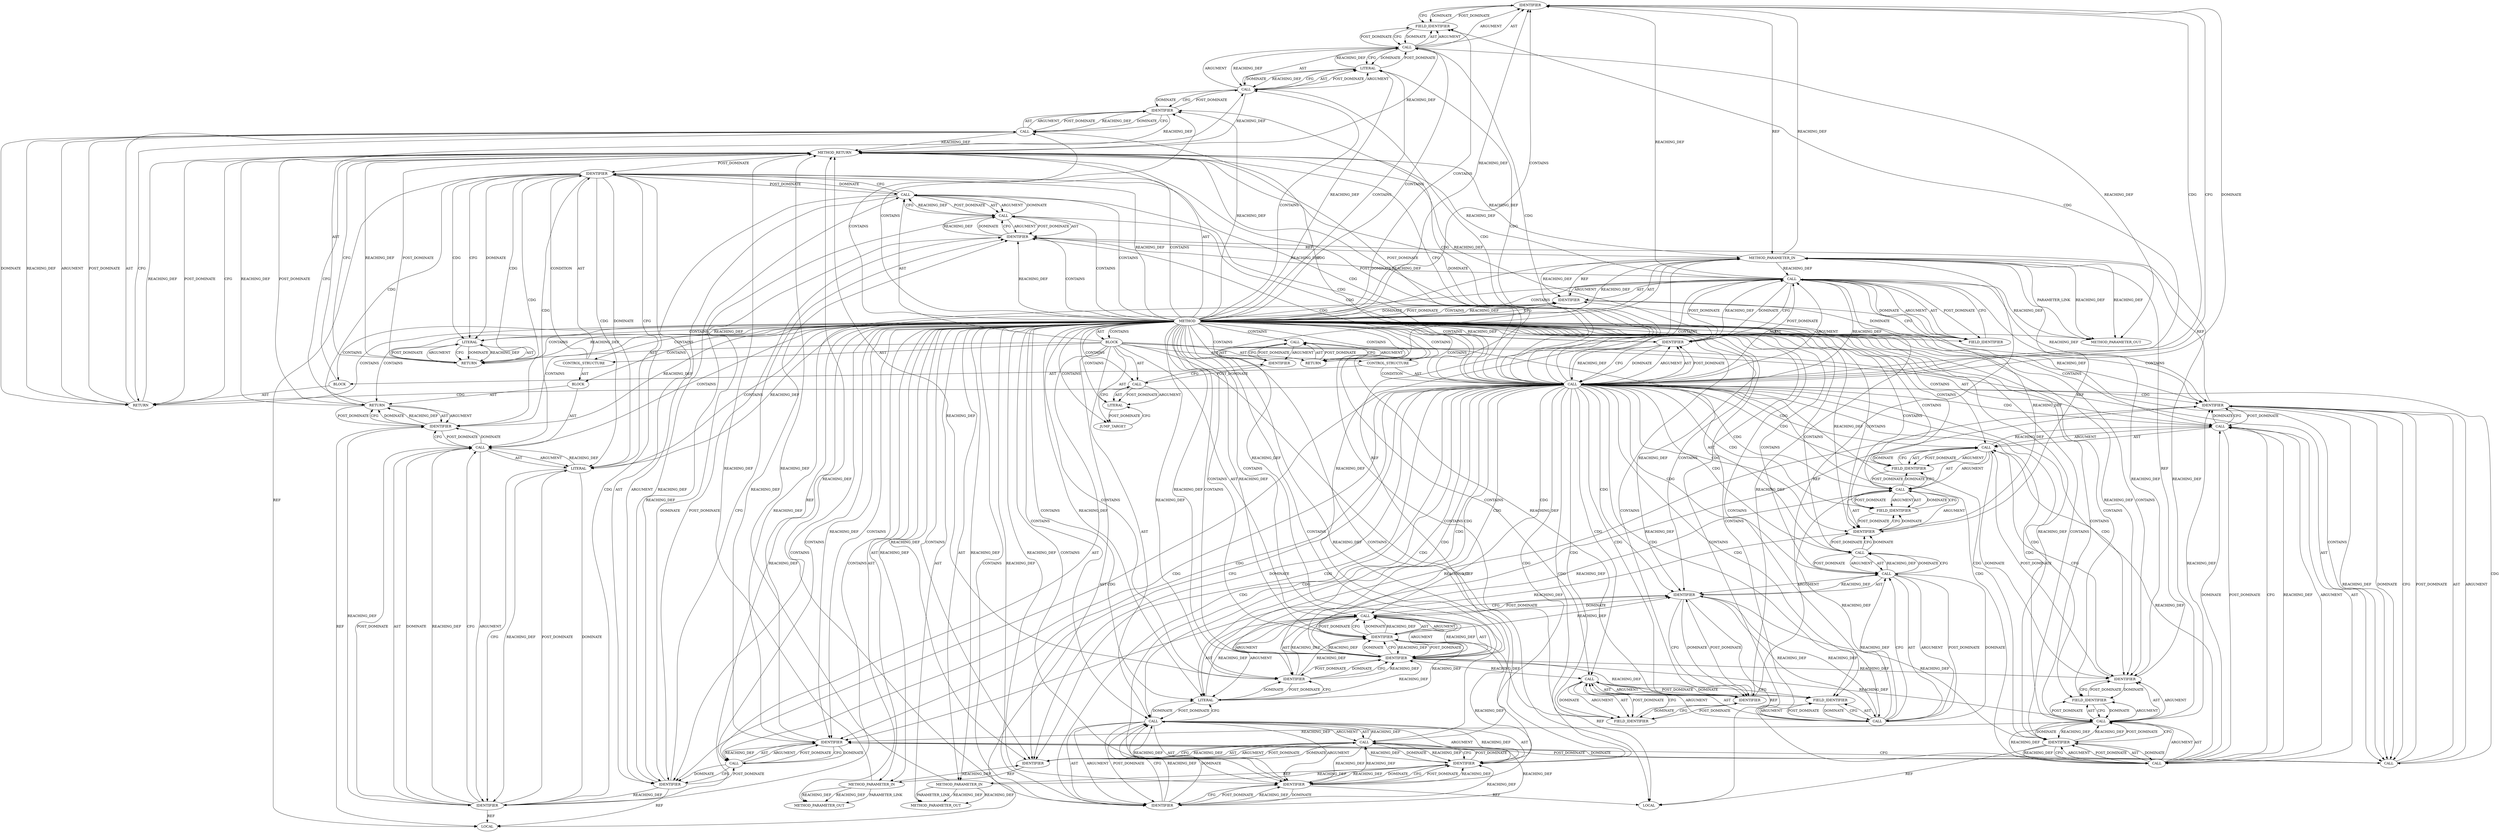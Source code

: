 digraph {
  7964 [label=IDENTIFIER ORDER=1 ARGUMENT_INDEX=1 CODE="con" COLUMN_NUMBER=3 LINE_NUMBER=2445 TYPE_FULL_NAME="ceph_connection*" NAME="con"]
  7971 [label=CALL ORDER=1 ARGUMENT_INDEX=1 CODE="&p" COLUMN_NUMBER=22 METHOD_FULL_NAME="<operator>.addressOf" LINE_NUMBER=2449 TYPE_FULL_NAME="<empty>" DISPATCH_TYPE="STATIC_DISPATCH" SIGNATURE="" NAME="<operator>.addressOf"]
  8014 [label=RETURN ORDER=2 ARGUMENT_INDEX=-1 CODE="return ret;" COLUMN_NUMBER=3 LINE_NUMBER=2461]
  7989 [label=CALL ORDER=7 ARGUMENT_INDEX=-1 CODE="con->v2.global_seq = ceph_get_global_seq(con->msgr, global_seq)" COLUMN_NUMBER=2 METHOD_FULL_NAME="<operator>.assignment" LINE_NUMBER=2453 TYPE_FULL_NAME="<empty>" DISPATCH_TYPE="STATIC_DISPATCH" SIGNATURE="" NAME="<operator>.assignment"]
  7957 [label=CALL ORDER=1 ARGUMENT_INDEX=1 CODE="con->state" COLUMN_NUMBER=6 METHOD_FULL_NAME="<operator>.indirectFieldAccess" LINE_NUMBER=2444 TYPE_FULL_NAME="<empty>" DISPATCH_TYPE="STATIC_DISPATCH" SIGNATURE="" NAME="<operator>.indirectFieldAccess"]
  8004 [label=CALL ORDER=10 ARGUMENT_INDEX=-1 CODE="ret = prepare_session_reconnect(con)" COLUMN_NUMBER=2 METHOD_FULL_NAME="<operator>.assignment" LINE_NUMBER=2458 TYPE_FULL_NAME="<empty>" DISPATCH_TYPE="STATIC_DISPATCH" SIGNATURE="" NAME="<operator>.assignment"]
  8001 [label=IDENTIFIER ORDER=1 ARGUMENT_INDEX=1 CODE="con" COLUMN_NUMBER=17 LINE_NUMBER=2455 TYPE_FULL_NAME="ceph_connection*" NAME="con"]
  8006 [label=CALL ORDER=2 ARGUMENT_INDEX=2 CODE="prepare_session_reconnect(con)" COLUMN_NUMBER=8 METHOD_FULL_NAME="prepare_session_reconnect" LINE_NUMBER=2458 TYPE_FULL_NAME="<empty>" DISPATCH_TYPE="STATIC_DISPATCH" SIGNATURE="" NAME="prepare_session_reconnect"]
  8022 [label=CALL ORDER=1 ARGUMENT_INDEX=-1 CODE="-EINVAL" COLUMN_NUMBER=9 METHOD_FULL_NAME="<operator>.minus" LINE_NUMBER=2468 TYPE_FULL_NAME="<empty>" DISPATCH_TYPE="STATIC_DISPATCH" SIGNATURE="" NAME="<operator>.minus"]
  7969 [label=IDENTIFIER ORDER=1 ARGUMENT_INDEX=1 CODE="EINVAL" COLUMN_NUMBER=11 LINE_NUMBER=2446 TYPE_FULL_NAME="ANY" NAME="EINVAL"]
  8009 [label=IDENTIFIER ORDER=1 ARGUMENT_INDEX=-1 CODE="ret" COLUMN_NUMBER=6 LINE_NUMBER=2459 TYPE_FULL_NAME="int" NAME="ret"]
  8023 [label=IDENTIFIER ORDER=1 ARGUMENT_INDEX=1 CODE="EINVAL" COLUMN_NUMBER=10 LINE_NUMBER=2468 TYPE_FULL_NAME="ANY" NAME="EINVAL"]
  8010 [label=BLOCK ORDER=2 ARGUMENT_INDEX=-1 CODE="{
		pr_err(\"prepare_session_reconnect (gseq) failed: %d\\n\", ret);
		return ret;
	}" COLUMN_NUMBER=11 LINE_NUMBER=2459 TYPE_FULL_NAME="void"]
  7991 [label=CALL ORDER=1 ARGUMENT_INDEX=1 CODE="con->v2" COLUMN_NUMBER=2 METHOD_FULL_NAME="<operator>.indirectFieldAccess" LINE_NUMBER=2453 TYPE_FULL_NAME="<empty>" DISPATCH_TYPE="STATIC_DISPATCH" SIGNATURE="" NAME="<operator>.indirectFieldAccess"]
  7948 [label=METHOD COLUMN_NUMBER=1 LINE_NUMBER=2438 COLUMN_NUMBER_END=1 IS_EXTERNAL=false SIGNATURE="int process_session_retry_global (ceph_connection*,void*,void*)" NAME="process_session_retry_global" AST_PARENT_TYPE="TYPE_DECL" AST_PARENT_FULL_NAME="file_code_old-a282a2f-decode_preamble-533.c:<global>" ORDER=98 CODE="static int process_session_retry_global(struct ceph_connection *con,
					void *p, void *end)
{
	u64 global_seq;
	int ret;

	if (con->state != CEPH_CON_S_V2_SESSION_RECONNECT) {
		con->error_msg = \"protocol error, unexpected session_retry_global\";
		return -EINVAL;
	}

	ceph_decode_64_safe(&p, end, global_seq, bad);

	dout(\"%s con %p global_seq %llu\\n\", __func__, con, global_seq);
	WARN_ON(global_seq <= con->v2.global_seq);
	con->v2.global_seq = ceph_get_global_seq(con->msgr, global_seq);

	free_conn_bufs(con);

	reset_out_kvecs(con);
	ret = prepare_session_reconnect(con);
	if (ret) {
		pr_err(\"prepare_session_reconnect (gseq) failed: %d\\n\", ret);
		return ret;
	}

	return 0;

bad:
	pr_err(\"failed to decode session_retry_global\\n\");
	return -EINVAL;
}" FULL_NAME="process_session_retry_global" LINE_NUMBER_END=2469 FILENAME="file_code_old-a282a2f-decode_preamble-533.c"]
  7973 [label=IDENTIFIER ORDER=2 ARGUMENT_INDEX=2 CODE="end" COLUMN_NUMBER=26 LINE_NUMBER=2449 TYPE_FULL_NAME="void*" NAME="end"]
  7955 [label=CONTROL_STRUCTURE CONTROL_STRUCTURE_TYPE="IF" ORDER=3 PARSER_TYPE_NAME="CASTIfStatement" ARGUMENT_INDEX=-1 CODE="if (con->state != CEPH_CON_S_V2_SESSION_RECONNECT)" COLUMN_NUMBER=2 LINE_NUMBER=2444]
  7960 [label=IDENTIFIER ORDER=2 ARGUMENT_INDEX=2 CODE="CEPH_CON_S_V2_SESSION_RECONNECT" COLUMN_NUMBER=20 LINE_NUMBER=2444 TYPE_FULL_NAME="ANY" NAME="CEPH_CON_S_V2_SESSION_RECONNECT"]
  8008 [label=CONTROL_STRUCTURE CONTROL_STRUCTURE_TYPE="IF" ORDER=11 PARSER_TYPE_NAME="CASTIfStatement" ARGUMENT_INDEX=-1 CODE="if (ret)" COLUMN_NUMBER=2 LINE_NUMBER=2459]
  8002 [label=CALL ORDER=9 ARGUMENT_INDEX=-1 CODE="reset_out_kvecs(con)" COLUMN_NUMBER=2 METHOD_FULL_NAME="reset_out_kvecs" LINE_NUMBER=2457 TYPE_FULL_NAME="<empty>" DISPATCH_TYPE="STATIC_DISPATCH" SIGNATURE="" NAME="reset_out_kvecs"]
  8005 [label=IDENTIFIER ORDER=1 ARGUMENT_INDEX=1 CODE="ret" COLUMN_NUMBER=2 LINE_NUMBER=2458 TYPE_FULL_NAME="int" NAME="ret"]
  7997 [label=IDENTIFIER ORDER=1 ARGUMENT_INDEX=1 CODE="con" COLUMN_NUMBER=43 LINE_NUMBER=2453 TYPE_FULL_NAME="ceph_connection*" NAME="con"]
  8012 [label=LITERAL ORDER=1 ARGUMENT_INDEX=1 CODE="\"prepare_session_reconnect (gseq) failed: %d\\n\"" COLUMN_NUMBER=10 LINE_NUMBER=2460 TYPE_FULL_NAME="char"]
  7951 [label=METHOD_PARAMETER_IN ORDER=3 CODE="void *end" IS_VARIADIC=false COLUMN_NUMBER=15 LINE_NUMBER=2439 TYPE_FULL_NAME="void*" EVALUATION_STRATEGY="BY_VALUE" INDEX=3 NAME="end"]
  7982 [label=CALL ORDER=1 ARGUMENT_INDEX=1 CODE="global_seq <= con->v2.global_seq" COLUMN_NUMBER=10 METHOD_FULL_NAME="<operator>.lessEqualsThan" LINE_NUMBER=2452 TYPE_FULL_NAME="<empty>" DISPATCH_TYPE="STATIC_DISPATCH" SIGNATURE="" NAME="<operator>.lessEqualsThan"]
  7966 [label=LITERAL ORDER=2 ARGUMENT_INDEX=2 CODE="\"protocol error, unexpected session_retry_global\"" COLUMN_NUMBER=20 LINE_NUMBER=2445 TYPE_FULL_NAME="char"]
  8015 [label=IDENTIFIER ORDER=1 ARGUMENT_INDEX=-1 CODE="ret" COLUMN_NUMBER=10 LINE_NUMBER=2461 TYPE_FULL_NAME="int" NAME="ret"]
  7970 [label=CALL ORDER=4 ARGUMENT_INDEX=-1 CODE="ceph_decode_64_safe(&p, end, global_seq, bad)" COLUMN_NUMBER=2 METHOD_FULL_NAME="ceph_decode_64_safe" LINE_NUMBER=2449 TYPE_FULL_NAME="<empty>" DISPATCH_TYPE="STATIC_DISPATCH" SIGNATURE="" NAME="ceph_decode_64_safe"]
  7961 [label=BLOCK ORDER=2 ARGUMENT_INDEX=-1 CODE="{
		con->error_msg = \"protocol error, unexpected session_retry_global\";
		return -EINVAL;
	}" COLUMN_NUMBER=53 LINE_NUMBER=2444 TYPE_FULL_NAME="void"]
  8016 [label=RETURN ORDER=12 ARGUMENT_INDEX=-1 CODE="return 0;" COLUMN_NUMBER=2 LINE_NUMBER=2464]
  13189 [label=METHOD_PARAMETER_OUT ORDER=2 CODE="void *p" IS_VARIADIC=false COLUMN_NUMBER=6 LINE_NUMBER=2439 TYPE_FULL_NAME="void*" EVALUATION_STRATEGY="BY_VALUE" INDEX=2 NAME="p"]
  7993 [label=FIELD_IDENTIFIER ORDER=2 ARGUMENT_INDEX=2 CODE="v2" COLUMN_NUMBER=2 LINE_NUMBER=2453 CANONICAL_NAME="v2"]
  7950 [label=METHOD_PARAMETER_IN ORDER=2 CODE="void *p" IS_VARIADIC=false COLUMN_NUMBER=6 LINE_NUMBER=2439 TYPE_FULL_NAME="void*" EVALUATION_STRATEGY="BY_VALUE" INDEX=2 NAME="p"]
  7965 [label=FIELD_IDENTIFIER ORDER=2 ARGUMENT_INDEX=2 CODE="error_msg" COLUMN_NUMBER=3 LINE_NUMBER=2445 CANONICAL_NAME="error_msg"]
  7968 [label=CALL ORDER=1 ARGUMENT_INDEX=-1 CODE="-EINVAL" COLUMN_NUMBER=10 METHOD_FULL_NAME="<operator>.minus" LINE_NUMBER=2446 TYPE_FULL_NAME="<empty>" DISPATCH_TYPE="STATIC_DISPATCH" SIGNATURE="" NAME="<operator>.minus"]
  7963 [label=CALL ORDER=1 ARGUMENT_INDEX=1 CODE="con->error_msg" COLUMN_NUMBER=3 METHOD_FULL_NAME="<operator>.indirectFieldAccess" LINE_NUMBER=2445 TYPE_FULL_NAME="<empty>" DISPATCH_TYPE="STATIC_DISPATCH" SIGNATURE="" NAME="<operator>.indirectFieldAccess"]
  8020 [label=LITERAL ORDER=1 ARGUMENT_INDEX=1 CODE="\"failed to decode session_retry_global\\n\"" COLUMN_NUMBER=9 LINE_NUMBER=2467 TYPE_FULL_NAME="char"]
  7972 [label=IDENTIFIER ORDER=1 ARGUMENT_INDEX=1 CODE="p" COLUMN_NUMBER=23 LINE_NUMBER=2449 TYPE_FULL_NAME="void*" NAME="p"]
  8011 [label=CALL ORDER=1 ARGUMENT_INDEX=-1 CODE="pr_err(\"prepare_session_reconnect (gseq) failed: %d\\n\", ret)" COLUMN_NUMBER=3 METHOD_FULL_NAME="pr_err" LINE_NUMBER=2460 TYPE_FULL_NAME="<empty>" DISPATCH_TYPE="STATIC_DISPATCH" SIGNATURE="" NAME="pr_err"]
  7980 [label=IDENTIFIER ORDER=4 ARGUMENT_INDEX=4 CODE="global_seq" COLUMN_NUMBER=53 LINE_NUMBER=2451 TYPE_FULL_NAME="u64" NAME="global_seq"]
  7954 [label=LOCAL ORDER=2 CODE="int ret" COLUMN_NUMBER=6 LINE_NUMBER=2442 TYPE_FULL_NAME="int" NAME="ret"]
  7974 [label=IDENTIFIER ORDER=3 ARGUMENT_INDEX=3 CODE="global_seq" COLUMN_NUMBER=31 LINE_NUMBER=2449 TYPE_FULL_NAME="u64" NAME="global_seq"]
  13190 [label=METHOD_PARAMETER_OUT ORDER=3 CODE="void *end" IS_VARIADIC=false COLUMN_NUMBER=15 LINE_NUMBER=2439 TYPE_FULL_NAME="void*" EVALUATION_STRATEGY="BY_VALUE" INDEX=3 NAME="end"]
  7983 [label=IDENTIFIER ORDER=1 ARGUMENT_INDEX=1 CODE="global_seq" COLUMN_NUMBER=10 LINE_NUMBER=2452 TYPE_FULL_NAME="u64" NAME="global_seq"]
  7996 [label=CALL ORDER=1 ARGUMENT_INDEX=1 CODE="con->msgr" COLUMN_NUMBER=43 METHOD_FULL_NAME="<operator>.indirectFieldAccess" LINE_NUMBER=2453 TYPE_FULL_NAME="<empty>" DISPATCH_TYPE="STATIC_DISPATCH" SIGNATURE="" NAME="<operator>.indirectFieldAccess"]
  7956 [label=CALL ORDER=1 ARGUMENT_INDEX=-1 CODE="con->state != CEPH_CON_S_V2_SESSION_RECONNECT" COLUMN_NUMBER=6 METHOD_FULL_NAME="<operator>.notEquals" LINE_NUMBER=2444 TYPE_FULL_NAME="<empty>" DISPATCH_TYPE="STATIC_DISPATCH" SIGNATURE="" NAME="<operator>.notEquals"]
  7992 [label=IDENTIFIER ORDER=1 ARGUMENT_INDEX=1 CODE="con" COLUMN_NUMBER=2 LINE_NUMBER=2453 TYPE_FULL_NAME="ceph_connection*" NAME="con"]
  7986 [label=IDENTIFIER ORDER=1 ARGUMENT_INDEX=1 CODE="con" COLUMN_NUMBER=24 LINE_NUMBER=2452 TYPE_FULL_NAME="ceph_connection*" NAME="con"]
  7967 [label=RETURN ORDER=2 ARGUMENT_INDEX=-1 CODE="return -EINVAL;" COLUMN_NUMBER=3 LINE_NUMBER=2446]
  7994 [label=FIELD_IDENTIFIER ORDER=2 ARGUMENT_INDEX=2 CODE="global_seq" COLUMN_NUMBER=2 LINE_NUMBER=2453 CANONICAL_NAME="global_seq"]
  8021 [label=RETURN ORDER=15 ARGUMENT_INDEX=-1 CODE="return -EINVAL;" COLUMN_NUMBER=2 LINE_NUMBER=2468]
  7958 [label=IDENTIFIER ORDER=1 ARGUMENT_INDEX=1 CODE="con" COLUMN_NUMBER=6 LINE_NUMBER=2444 TYPE_FULL_NAME="ceph_connection*" NAME="con"]
  7952 [label=BLOCK ORDER=4 ARGUMENT_INDEX=-1 CODE="{
	u64 global_seq;
	int ret;

	if (con->state != CEPH_CON_S_V2_SESSION_RECONNECT) {
		con->error_msg = \"protocol error, unexpected session_retry_global\";
		return -EINVAL;
	}

	ceph_decode_64_safe(&p, end, global_seq, bad);

	dout(\"%s con %p global_seq %llu\\n\", __func__, con, global_seq);
	WARN_ON(global_seq <= con->v2.global_seq);
	con->v2.global_seq = ceph_get_global_seq(con->msgr, global_seq);

	free_conn_bufs(con);

	reset_out_kvecs(con);
	ret = prepare_session_reconnect(con);
	if (ret) {
		pr_err(\"prepare_session_reconnect (gseq) failed: %d\\n\", ret);
		return ret;
	}

	return 0;

bad:
	pr_err(\"failed to decode session_retry_global\\n\");
	return -EINVAL;
}" COLUMN_NUMBER=1 LINE_NUMBER=2440 TYPE_FULL_NAME="void"]
  8019 [label=CALL ORDER=14 ARGUMENT_INDEX=-1 CODE="pr_err(\"failed to decode session_retry_global\\n\")" COLUMN_NUMBER=2 METHOD_FULL_NAME="pr_err" LINE_NUMBER=2467 TYPE_FULL_NAME="<empty>" DISPATCH_TYPE="STATIC_DISPATCH" SIGNATURE="" NAME="pr_err"]
  7995 [label=CALL ORDER=2 ARGUMENT_INDEX=2 CODE="ceph_get_global_seq(con->msgr, global_seq)" COLUMN_NUMBER=23 METHOD_FULL_NAME="ceph_get_global_seq" LINE_NUMBER=2453 TYPE_FULL_NAME="<empty>" DISPATCH_TYPE="STATIC_DISPATCH" SIGNATURE="" NAME="ceph_get_global_seq"]
  7953 [label=LOCAL ORDER=1 CODE="u64 global_seq" COLUMN_NUMBER=6 LINE_NUMBER=2441 TYPE_FULL_NAME="u64" NAME="global_seq"]
  7984 [label=CALL ORDER=2 ARGUMENT_INDEX=2 CODE="con->v2.global_seq" COLUMN_NUMBER=24 METHOD_FULL_NAME="<operator>.fieldAccess" LINE_NUMBER=2452 TYPE_FULL_NAME="<empty>" DISPATCH_TYPE="STATIC_DISPATCH" SIGNATURE="" NAME="<operator>.fieldAccess"]
  7988 [label=FIELD_IDENTIFIER ORDER=2 ARGUMENT_INDEX=2 CODE="global_seq" COLUMN_NUMBER=24 LINE_NUMBER=2452 CANONICAL_NAME="global_seq"]
  7985 [label=CALL ORDER=1 ARGUMENT_INDEX=1 CODE="con->v2" COLUMN_NUMBER=24 METHOD_FULL_NAME="<operator>.indirectFieldAccess" LINE_NUMBER=2452 TYPE_FULL_NAME="<empty>" DISPATCH_TYPE="STATIC_DISPATCH" SIGNATURE="" NAME="<operator>.indirectFieldAccess"]
  8018 [label=JUMP_TARGET ORDER=13 PARSER_TYPE_NAME="CASTLabelStatement" ARGUMENT_INDEX=-1 CODE="bad:
	pr_err(\"failed to decode session_retry_global\\n\");" COLUMN_NUMBER=1 LINE_NUMBER=2466 NAME="bad"]
  7999 [label=IDENTIFIER ORDER=2 ARGUMENT_INDEX=2 CODE="global_seq" COLUMN_NUMBER=54 LINE_NUMBER=2453 TYPE_FULL_NAME="u64" NAME="global_seq"]
  8003 [label=IDENTIFIER ORDER=1 ARGUMENT_INDEX=1 CODE="con" COLUMN_NUMBER=18 LINE_NUMBER=2457 TYPE_FULL_NAME="ceph_connection*" NAME="con"]
  8007 [label=IDENTIFIER ORDER=1 ARGUMENT_INDEX=1 CODE="con" COLUMN_NUMBER=34 LINE_NUMBER=2458 TYPE_FULL_NAME="ceph_connection*" NAME="con"]
  7959 [label=FIELD_IDENTIFIER ORDER=2 ARGUMENT_INDEX=2 CODE="state" COLUMN_NUMBER=6 LINE_NUMBER=2444 CANONICAL_NAME="state"]
  7977 [label=LITERAL ORDER=1 ARGUMENT_INDEX=1 CODE="\"%s con %p global_seq %llu\\n\"" COLUMN_NUMBER=7 LINE_NUMBER=2451 TYPE_FULL_NAME="char"]
  7979 [label=IDENTIFIER ORDER=3 ARGUMENT_INDEX=3 CODE="con" COLUMN_NUMBER=48 LINE_NUMBER=2451 TYPE_FULL_NAME="ceph_connection*" NAME="con"]
  7987 [label=FIELD_IDENTIFIER ORDER=2 ARGUMENT_INDEX=2 CODE="v2" COLUMN_NUMBER=24 LINE_NUMBER=2452 CANONICAL_NAME="v2"]
  8024 [label=METHOD_RETURN ORDER=5 CODE="RET" COLUMN_NUMBER=1 LINE_NUMBER=2438 TYPE_FULL_NAME="int" EVALUATION_STRATEGY="BY_VALUE"]
  7976 [label=CALL ORDER=5 ARGUMENT_INDEX=-1 CODE="dout(\"%s con %p global_seq %llu\\n\", __func__, con, global_seq)" COLUMN_NUMBER=2 METHOD_FULL_NAME="dout" LINE_NUMBER=2451 TYPE_FULL_NAME="<empty>" DISPATCH_TYPE="STATIC_DISPATCH" SIGNATURE="" NAME="dout"]
  8000 [label=CALL ORDER=8 ARGUMENT_INDEX=-1 CODE="free_conn_bufs(con)" COLUMN_NUMBER=2 METHOD_FULL_NAME="free_conn_bufs" LINE_NUMBER=2455 TYPE_FULL_NAME="<empty>" DISPATCH_TYPE="STATIC_DISPATCH" SIGNATURE="" NAME="free_conn_bufs"]
  7962 [label=CALL ORDER=1 ARGUMENT_INDEX=-1 CODE="con->error_msg = \"protocol error, unexpected session_retry_global\"" COLUMN_NUMBER=3 METHOD_FULL_NAME="<operator>.assignment" LINE_NUMBER=2445 TYPE_FULL_NAME="<empty>" DISPATCH_TYPE="STATIC_DISPATCH" SIGNATURE="" NAME="<operator>.assignment"]
  7949 [label=METHOD_PARAMETER_IN ORDER=1 CODE="struct ceph_connection *con" IS_VARIADIC=false COLUMN_NUMBER=41 LINE_NUMBER=2438 TYPE_FULL_NAME="ceph_connection*" EVALUATION_STRATEGY="BY_VALUE" INDEX=1 NAME="con"]
  8013 [label=IDENTIFIER ORDER=2 ARGUMENT_INDEX=2 CODE="ret" COLUMN_NUMBER=59 LINE_NUMBER=2460 TYPE_FULL_NAME="int" NAME="ret"]
  7978 [label=IDENTIFIER ORDER=2 ARGUMENT_INDEX=2 CODE="__func__" COLUMN_NUMBER=38 LINE_NUMBER=2451 TYPE_FULL_NAME="ANY" NAME="__func__"]
  7981 [label=CALL ORDER=6 ARGUMENT_INDEX=-1 CODE="WARN_ON(global_seq <= con->v2.global_seq)" COLUMN_NUMBER=2 METHOD_FULL_NAME="WARN_ON" LINE_NUMBER=2452 TYPE_FULL_NAME="<empty>" DISPATCH_TYPE="STATIC_DISPATCH" SIGNATURE="" NAME="WARN_ON"]
  8017 [label=LITERAL ORDER=1 ARGUMENT_INDEX=-1 CODE="0" COLUMN_NUMBER=9 LINE_NUMBER=2464 TYPE_FULL_NAME="int"]
  7975 [label=IDENTIFIER ORDER=4 ARGUMENT_INDEX=4 CODE="bad" COLUMN_NUMBER=43 LINE_NUMBER=2449 TYPE_FULL_NAME="ANY" NAME="bad"]
  7998 [label=FIELD_IDENTIFIER ORDER=2 ARGUMENT_INDEX=2 CODE="msgr" COLUMN_NUMBER=43 LINE_NUMBER=2453 CANONICAL_NAME="msgr"]
  7990 [label=CALL ORDER=1 ARGUMENT_INDEX=1 CODE="con->v2.global_seq" COLUMN_NUMBER=2 METHOD_FULL_NAME="<operator>.fieldAccess" LINE_NUMBER=2453 TYPE_FULL_NAME="<empty>" DISPATCH_TYPE="STATIC_DISPATCH" SIGNATURE="" NAME="<operator>.fieldAccess"]
  13188 [label=METHOD_PARAMETER_OUT ORDER=1 CODE="struct ceph_connection *con" IS_VARIADIC=false COLUMN_NUMBER=41 LINE_NUMBER=2438 TYPE_FULL_NAME="ceph_connection*" EVALUATION_STRATEGY="BY_VALUE" INDEX=1 NAME="con"]
  8003 -> 8007 [label=REACHING_DEF VARIABLE="con"]
  7956 -> 8002 [label=CDG ]
  7948 -> 7958 [label=CONTAINS ]
  7959 -> 7958 [label=POST_DOMINATE ]
  7970 -> 7971 [label=AST ]
  7948 -> 8003 [label=REACHING_DEF VARIABLE=""]
  7948 -> 7999 [label=CONTAINS ]
  7995 -> 7989 [label=DOMINATE ]
  7987 -> 7986 [label=POST_DOMINATE ]
  7956 -> 7998 [label=CDG ]
  7983 -> 7986 [label=CFG ]
  7948 -> 7963 [label=CONTAINS ]
  7991 -> 7993 [label=POST_DOMINATE ]
  7948 -> 7952 [label=AST ]
  7949 -> 7964 [label=REACHING_DEF VARIABLE="con"]
  7989 -> 7990 [label=ARGUMENT ]
  7993 -> 7991 [label=DOMINATE ]
  7956 -> 7994 [label=CDG ]
  7956 -> 7987 [label=CDG ]
  7996 -> 7998 [label=ARGUMENT ]
  8015 -> 7954 [label=REF ]
  7963 -> 7966 [label=CFG ]
  7956 -> 8024 [label=REACHING_DEF VARIABLE="con->state != CEPH_CON_S_V2_SESSION_RECONNECT"]
  8019 -> 8020 [label=POST_DOMINATE ]
  8024 -> 8021 [label=POST_DOMINATE ]
  7948 -> 7975 [label=CONTAINS ]
  7977 -> 7980 [label=REACHING_DEF VARIABLE="\"%s con %p global_seq %llu\\n\""]
  7948 -> 7974 [label=CONTAINS ]
  7949 -> 7957 [label=REACHING_DEF VARIABLE="con"]
  7989 -> 7995 [label=ARGUMENT ]
  8009 -> 7954 [label=REF ]
  8012 -> 8013 [label=DOMINATE ]
  7957 -> 7997 [label=REACHING_DEF VARIABLE="con->state"]
  7948 -> 8011 [label=CONTAINS ]
  7956 -> 7975 [label=CDG ]
  7948 -> 7980 [label=REACHING_DEF VARIABLE=""]
  7956 -> 7995 [label=CDG ]
  7994 -> 7990 [label=DOMINATE ]
  7948 -> 7971 [label=CONTAINS ]
  7996 -> 7997 [label=AST ]
  7975 -> 7970 [label=CFG ]
  8004 -> 8005 [label=AST ]
  7983 -> 7982 [label=REACHING_DEF VARIABLE="global_seq"]
  7958 -> 7949 [label=REF ]
  7956 -> 7972 [label=DOMINATE ]
  7985 -> 7987 [label=ARGUMENT ]
  7970 -> 7971 [label=ARGUMENT ]
  7956 -> 8005 [label=CDG ]
  8016 -> 8017 [label=AST ]
  8014 -> 8015 [label=AST ]
  8003 -> 8002 [label=CFG ]
  7999 -> 7996 [label=REACHING_DEF VARIABLE="global_seq"]
  7948 -> 8013 [label=REACHING_DEF VARIABLE=""]
  7969 -> 7968 [label=REACHING_DEF VARIABLE="EINVAL"]
  7956 -> 7964 [label=CDG ]
  7960 -> 7956 [label=REACHING_DEF VARIABLE="CEPH_CON_S_V2_SESSION_RECONNECT"]
  8006 -> 8007 [label=ARGUMENT ]
  7994 -> 7991 [label=POST_DOMINATE ]
  8009 -> 8012 [label=DOMINATE ]
  7980 -> 7976 [label=CFG ]
  7995 -> 7999 [label=ARGUMENT ]
  8002 -> 8005 [label=DOMINATE ]
  8000 -> 8001 [label=POST_DOMINATE ]
  7956 -> 7984 [label=CDG ]
  7960 -> 7956 [label=CFG ]
  7964 -> 7949 [label=REF ]
  7990 -> 7991 [label=AST ]
  7964 -> 7965 [label=CFG ]
  8016 -> 8017 [label=POST_DOMINATE ]
  7948 -> 7988 [label=CONTAINS ]
  7965 -> 7964 [label=POST_DOMINATE ]
  7957 -> 7960 [label=DOMINATE ]
  7994 -> 7990 [label=CFG ]
  7996 -> 7998 [label=POST_DOMINATE ]
  8006 -> 8004 [label=DOMINATE ]
  7972 -> 7971 [label=DOMINATE ]
  7998 -> 7997 [label=POST_DOMINATE ]
  7995 -> 7996 [label=ARGUMENT ]
  7992 -> 7993 [label=CFG ]
  7996 -> 8007 [label=REACHING_DEF VARIABLE="con->msgr"]
  7962 -> 7969 [label=CFG ]
  7948 -> 8005 [label=CONTAINS ]
  7948 -> 8010 [label=CONTAINS ]
  7966 -> 7963 [label=POST_DOMINATE ]
  7979 -> 7997 [label=REACHING_DEF VARIABLE="con"]
  7948 -> 8001 [label=CONTAINS ]
  8002 -> 8003 [label=AST ]
  7948 -> 7997 [label=CONTAINS ]
  7976 -> 7978 [label=ARGUMENT ]
  7948 -> 7949 [label=REACHING_DEF VARIABLE=""]
  7973 -> 7974 [label=REACHING_DEF VARIABLE="end"]
  7948 -> 8007 [label=CONTAINS ]
  8002 -> 8005 [label=CFG ]
  7960 -> 7956 [label=DOMINATE ]
  8003 -> 8002 [label=REACHING_DEF VARIABLE="con"]
  8001 -> 8003 [label=REACHING_DEF VARIABLE="con"]
  7948 -> 8017 [label=CONTAINS ]
  7948 -> 8023 [label=CONTAINS ]
  7957 -> 7979 [label=REACHING_DEF VARIABLE="con->state"]
  7956 -> 7991 [label=CDG ]
  7992 -> 7993 [label=DOMINATE ]
  8009 -> 8013 [label=CDG ]
  8021 -> 8022 [label=ARGUMENT ]
  7948 -> 7958 [label=REACHING_DEF VARIABLE=""]
  7970 -> 7977 [label=CFG ]
  7948 -> 8015 [label=CONTAINS ]
  7984 -> 7988 [label=AST ]
  7949 -> 7979 [label=REACHING_DEF VARIABLE="con"]
  7952 -> 7953 [label=AST ]
  8003 -> 8000 [label=POST_DOMINATE ]
  7991 -> 7993 [label=ARGUMENT ]
  7952 -> 8021 [label=AST ]
  7948 -> 8004 [label=CONTAINS ]
  7973 -> 7971 [label=POST_DOMINATE ]
  7963 -> 7964 [label=ARGUMENT ]
  7965 -> 7963 [label=CFG ]
  7956 -> 7976 [label=CDG ]
  7948 -> 7965 [label=CONTAINS ]
  7993 -> 7992 [label=POST_DOMINATE ]
  7948 -> 7968 [label=CONTAINS ]
  8011 -> 8012 [label=ARGUMENT ]
  7957 -> 8007 [label=REACHING_DEF VARIABLE="con->state"]
  7964 -> 7965 [label=DOMINATE ]
  8009 -> 8016 [label=CDG ]
  8022 -> 8023 [label=POST_DOMINATE ]
  7975 -> 7970 [label=REACHING_DEF VARIABLE="bad"]
  7971 -> 7970 [label=REACHING_DEF VARIABLE="&p"]
  7983 -> 7999 [label=REACHING_DEF VARIABLE="global_seq"]
  8021 -> 8024 [label=CFG ]
  8000 -> 8003 [label=DOMINATE ]
  7948 -> 7958 [label=CFG ]
  7952 -> 8002 [label=AST ]
  7948 -> 7976 [label=CONTAINS ]
  7956 -> 7968 [label=CDG ]
  8013 -> 8011 [label=DOMINATE ]
  7950 -> 13189 [label=PARAMETER_LINK ]
  7950 -> 8024 [label=REACHING_DEF VARIABLE="p"]
  7948 -> 7996 [label=CONTAINS ]
  7960 -> 7957 [label=POST_DOMINATE ]
  7948 -> 7964 [label=REACHING_DEF VARIABLE=""]
  7995 -> 7989 [label=CFG ]
  7948 -> 7972 [label=REACHING_DEF VARIABLE=""]
  7948 -> 7984 [label=CONTAINS ]
  7948 -> 8017 [label=REACHING_DEF VARIABLE=""]
  7948 -> 8001 [label=REACHING_DEF VARIABLE=""]
  7956 -> 7980 [label=CDG ]
  7956 -> 7988 [label=CDG ]
  7983 -> 7976 [label=POST_DOMINATE ]
  7991 -> 7994 [label=DOMINATE ]
  7959 -> 7957 [label=CFG ]
  7970 -> 7973 [label=AST ]
  7948 -> 7992 [label=CONTAINS ]
  7948 -> 13189 [label=AST ]
  7948 -> 7967 [label=CONTAINS ]
  7957 -> 7958 [label=ARGUMENT ]
  8007 -> 7949 [label=REF ]
  7957 -> 7959 [label=ARGUMENT ]
  7948 -> 8021 [label=CONTAINS ]
  7982 -> 7981 [label=REACHING_DEF VARIABLE="global_seq <= con->v2.global_seq"]
  7999 -> 7995 [label=DOMINATE ]
  8012 -> 8011 [label=REACHING_DEF VARIABLE="\"prepare_session_reconnect (gseq) failed: %d\\n\""]
  7977 -> 7970 [label=POST_DOMINATE ]
  7973 -> 7974 [label=DOMINATE ]
  7948 -> 7977 [label=CONTAINS ]
  7999 -> 7995 [label=CFG ]
  7956 -> 7990 [label=CDG ]
  7973 -> 7970 [label=REACHING_DEF VARIABLE="end"]
  7973 -> 7974 [label=CFG ]
  7960 -> 7957 [label=REACHING_DEF VARIABLE="CEPH_CON_S_V2_SESSION_RECONNECT"]
  7979 -> 7991 [label=REACHING_DEF VARIABLE="con"]
  7948 -> 7992 [label=REACHING_DEF VARIABLE=""]
  7976 -> 7980 [label=POST_DOMINATE ]
  8013 -> 8012 [label=POST_DOMINATE ]
  7984 -> 7982 [label=DOMINATE ]
  7957 -> 7956 [label=REACHING_DEF VARIABLE="con->state"]
  8012 -> 8013 [label=CFG ]
  7956 -> 7978 [label=CDG ]
  7982 -> 7984 [label=AST ]
  7989 -> 7995 [label=AST ]
  8006 -> 8007 [label=POST_DOMINATE ]
  7948 -> 7958 [label=DOMINATE ]
  7948 -> 8018 [label=CONTAINS ]
  7970 -> 7975 [label=AST ]
  8011 -> 8013 [label=ARGUMENT ]
  7972 -> 7971 [label=CFG ]
  7988 -> 7985 [label=POST_DOMINATE ]
  7985 -> 7987 [label=AST ]
  8013 -> 7954 [label=REF ]
  7971 -> 7973 [label=DOMINATE ]
  7956 -> 7971 [label=CDG ]
  7948 -> 8008 [label=CONTAINS ]
  7971 -> 7973 [label=REACHING_DEF VARIABLE="&p"]
  7984 -> 7985 [label=ARGUMENT ]
  8000 -> 8003 [label=CFG ]
  7970 -> 7975 [label=ARGUMENT ]
  7957 -> 7959 [label=AST ]
  7968 -> 7969 [label=AST ]
  7948 -> 7973 [label=REACHING_DEF VARIABLE=""]
  7952 -> 7954 [label=AST ]
  8022 -> 8021 [label=CFG ]
  7950 -> 13189 [label=REACHING_DEF VARIABLE="p"]
  7950 -> 13189 [label=REACHING_DEF VARIABLE="p"]
  8011 -> 8015 [label=DOMINATE ]
  7982 -> 7983 [label=AST ]
  7948 -> 7978 [label=CONTAINS ]
  7995 -> 7996 [label=AST ]
  7963 -> 7965 [label=AST ]
  7997 -> 7998 [label=DOMINATE ]
  8010 -> 8011 [label=AST ]
  7956 -> 7997 [label=CDG ]
  7952 -> 8004 [label=AST ]
  8018 -> 8020 [label=CFG ]
  7990 -> 7994 [label=AST ]
  7963 -> 13188 [label=REACHING_DEF VARIABLE="con->error_msg"]
  7952 -> 7976 [label=AST ]
  7979 -> 7978 [label=POST_DOMINATE ]
  7976 -> 7977 [label=ARGUMENT ]
  7961 -> 7967 [label=AST ]
  8016 -> 8017 [label=ARGUMENT ]
  8024 -> 8014 [label=POST_DOMINATE ]
  7968 -> 7969 [label=ARGUMENT ]
  8009 -> 8012 [label=CFG ]
  7956 -> 7992 [label=CDG ]
  7962 -> 7963 [label=AST ]
  7975 -> 7970 [label=DOMINATE ]
  7956 -> 7964 [label=CFG ]
  7948 -> 7978 [label=REACHING_DEF VARIABLE=""]
  7996 -> 8003 [label=REACHING_DEF VARIABLE="con->msgr"]
  7956 -> 7960 [label=ARGUMENT ]
  7952 -> 8018 [label=AST ]
  7956 -> 7960 [label=AST ]
  7970 -> 7975 [label=POST_DOMINATE ]
  7974 -> 7980 [label=REACHING_DEF VARIABLE="global_seq"]
  8014 -> 8015 [label=ARGUMENT ]
  8024 -> 8009 [label=POST_DOMINATE ]
  8017 -> 8016 [label=CFG ]
  7978 -> 7980 [label=REACHING_DEF VARIABLE="__func__"]
  7958 -> 7948 [label=POST_DOMINATE ]
  8001 -> 7989 [label=POST_DOMINATE ]
  7989 -> 7990 [label=AST ]
  7957 -> 7986 [label=REACHING_DEF VARIABLE="con->state"]
  7948 -> 7962 [label=CONTAINS ]
  7948 -> 7995 [label=CONTAINS ]
  7948 -> 7987 [label=CONTAINS ]
  7963 -> 7965 [label=ARGUMENT ]
  8001 -> 8000 [label=REACHING_DEF VARIABLE="con"]
  7948 -> 7981 [label=CONTAINS ]
  7973 -> 7951 [label=REF ]
  7948 -> 8014 [label=CONTAINS ]
  7956 -> 7985 [label=CDG ]
  7948 -> 13190 [label=AST ]
  7967 -> 7968 [label=POST_DOMINATE ]
  7989 -> 8001 [label=DOMINATE ]
  7967 -> 8024 [label=REACHING_DEF VARIABLE="<RET>"]
  7948 -> 8009 [label=REACHING_DEF VARIABLE=""]
  8020 -> 8019 [label=CFG ]
  7948 -> 7998 [label=CONTAINS ]
  8004 -> 8005 [label=ARGUMENT ]
  7979 -> 7992 [label=REACHING_DEF VARIABLE="con"]
  7984 -> 7985 [label=AST ]
  8000 -> 8001 [label=ARGUMENT ]
  7998 -> 7996 [label=DOMINATE ]
  7980 -> 7976 [label=DOMINATE ]
  7984 -> 7982 [label=REACHING_DEF VARIABLE="con->v2.global_seq"]
  7976 -> 7980 [label=AST ]
  7990 -> 7997 [label=DOMINATE ]
  7996 -> 7997 [label=ARGUMENT ]
  8012 -> 8013 [label=REACHING_DEF VARIABLE="\"prepare_session_reconnect (gseq) failed: %d\\n\""]
  7948 -> 8013 [label=CONTAINS ]
  8021 -> 8022 [label=AST ]
  7981 -> 7992 [label=CFG ]
  7956 -> 7993 [label=CDG ]
  7975 -> 7973 [label=REACHING_DEF VARIABLE="bad"]
  7956 -> 7981 [label=CDG ]
  7960 -> 8024 [label=REACHING_DEF VARIABLE="CEPH_CON_S_V2_SESSION_RECONNECT"]
  7987 -> 7985 [label=CFG ]
  7948 -> 7970 [label=CONTAINS ]
  7980 -> 7953 [label=REF ]
  7997 -> 7949 [label=REF ]
  7980 -> 7979 [label=REACHING_DEF VARIABLE="global_seq"]
  7995 -> 7989 [label=REACHING_DEF VARIABLE="ceph_get_global_seq(con->msgr, global_seq)"]
  7981 -> 7992 [label=DOMINATE ]
  7948 -> 7983 [label=REACHING_DEF VARIABLE=""]
  7982 -> 7983 [label=ARGUMENT ]
  8000 -> 8001 [label=AST ]
  7976 -> 7980 [label=ARGUMENT ]
  7951 -> 8024 [label=REACHING_DEF VARIABLE="end"]
  7971 -> 7974 [label=REACHING_DEF VARIABLE="&p"]
  7984 -> 7988 [label=ARGUMENT ]
  7948 -> 7966 [label=REACHING_DEF VARIABLE=""]
  8009 -> 8014 [label=CDG ]
  7948 -> 13188 [label=AST ]
  8015 -> 8014 [label=CFG ]
  8011 -> 8013 [label=POST_DOMINATE ]
  7948 -> 7960 [label=CONTAINS ]
  7975 -> 7974 [label=POST_DOMINATE ]
  7973 -> 7971 [label=REACHING_DEF VARIABLE="end"]
  7967 -> 8024 [label=CFG ]
  7956 -> 8006 [label=CDG ]
  8009 -> 8004 [label=POST_DOMINATE ]
  8024 -> 7956 [label=POST_DOMINATE ]
  7948 -> 7956 [label=CONTAINS ]
  8023 -> 8022 [label=CFG ]
  7990 -> 7997 [label=CFG ]
  7948 -> 7957 [label=CONTAINS ]
  7948 -> 7991 [label=CONTAINS ]
  8002 -> 8003 [label=ARGUMENT ]
  7975 -> 7971 [label=REACHING_DEF VARIABLE="bad"]
  7948 -> 8006 [label=CONTAINS ]
  7971 -> 7973 [label=CFG ]
  7948 -> 7950 [label=REACHING_DEF VARIABLE=""]
  7978 -> 7979 [label=DOMINATE ]
  7970 -> 7974 [label=AST ]
  7962 -> 7966 [label=AST ]
  7969 -> 7968 [label=DOMINATE ]
  8007 -> 8006 [label=REACHING_DEF VARIABLE="con"]
  8019 -> 8020 [label=AST ]
  7956 -> 7963 [label=CDG ]
  7957 -> 8001 [label=REACHING_DEF VARIABLE="con->state"]
  8016 -> 8024 [label=REACHING_DEF VARIABLE="<RET>"]
  7966 -> 7963 [label=REACHING_DEF VARIABLE="\"protocol error, unexpected session_retry_global\""]
  7974 -> 7953 [label=REF ]
  7979 -> 7980 [label=REACHING_DEF VARIABLE="con"]
  7955 -> 7956 [label=CONDITION ]
  7970 -> 7973 [label=ARGUMENT ]
  8005 -> 8004 [label=REACHING_DEF VARIABLE="ret"]
  7956 -> 7970 [label=CDG ]
  7971 -> 7972 [label=AST ]
  7957 -> 7958 [label=AST ]
  8002 -> 8003 [label=POST_DOMINATE ]
  7996 -> 7999 [label=CFG ]
  7986 -> 7949 [label=REF ]
  7948 -> 7955 [label=CONTAINS ]
  7962 -> 7963 [label=ARGUMENT ]
  7955 -> 7956 [label=AST ]
  7952 -> 8019 [label=AST ]
  8022 -> 8023 [label=ARGUMENT ]
  7998 -> 7996 [label=CFG ]
  7952 -> 7955 [label=AST ]
  7999 -> 7996 [label=POST_DOMINATE ]
  7956 -> 7979 [label=CDG ]
  8006 -> 8004 [label=CFG ]
  8009 -> 8011 [label=CDG ]
  7991 -> 7993 [label=AST ]
  7956 -> 7967 [label=CDG ]
  7971 -> 7972 [label=ARGUMENT ]
  8009 -> 8015 [label=CDG ]
  7948 -> 7974 [label=REACHING_DEF VARIABLE=""]
  7952 -> 8000 [label=AST ]
  7986 -> 7983 [label=POST_DOMINATE ]
  7977 -> 7976 [label=REACHING_DEF VARIABLE="\"%s con %p global_seq %llu\\n\""]
  7996 -> 8001 [label=REACHING_DEF VARIABLE="con->msgr"]
  7979 -> 7980 [label=DOMINATE ]
  7948 -> 7979 [label=CONTAINS ]
  7971 -> 7972 [label=POST_DOMINATE ]
  7956 -> 7972 [label=CDG ]
  7948 -> 7950 [label=AST ]
  7992 -> 7981 [label=POST_DOMINATE ]
  7956 -> 7972 [label=CFG ]
  7948 -> 7961 [label=CONTAINS ]
  7963 -> 7964 [label=AST ]
  7956 -> 8000 [label=CDG ]
  7997 -> 7990 [label=POST_DOMINATE ]
  7982 -> 7984 [label=ARGUMENT ]
  7956 -> 8001 [label=CDG ]
  7975 -> 7974 [label=REACHING_DEF VARIABLE="bad"]
  8001 -> 7949 [label=REF ]
  7948 -> 7985 [label=CONTAINS ]
  8004 -> 8006 [label=POST_DOMINATE ]
  7948 -> 7989 [label=CONTAINS ]
  8016 -> 8024 [label=CFG ]
  7968 -> 8024 [label=REACHING_DEF VARIABLE="-EINVAL"]
  7948 -> 7969 [label=CONTAINS ]
  8009 -> 8017 [label=CFG ]
  7952 -> 7989 [label=AST ]
  8024 -> 8016 [label=POST_DOMINATE ]
  7977 -> 7978 [label=CFG ]
  8011 -> 8013 [label=AST ]
  8023 -> 8019 [label=POST_DOMINATE ]
  8019 -> 8023 [label=CFG ]
  8013 -> 8011 [label=REACHING_DEF VARIABLE="ret"]
  7957 -> 7959 [label=POST_DOMINATE ]
  7983 -> 7953 [label=REF ]
  7952 -> 7970 [label=AST ]
  7948 -> 8016 [label=REACHING_DEF VARIABLE=""]
  7976 -> 7977 [label=AST ]
  7992 -> 7949 [label=REF ]
  7993 -> 7991 [label=CFG ]
  7978 -> 8024 [label=REACHING_DEF VARIABLE="__func__"]
  7963 -> 7962 [label=REACHING_DEF VARIABLE="con->error_msg"]
  7952 -> 7981 [label=AST ]
  7963 -> 8024 [label=REACHING_DEF VARIABLE="con->error_msg"]
  8004 -> 8006 [label=AST ]
  8015 -> 8014 [label=DOMINATE ]
  8005 -> 8013 [label=REACHING_DEF VARIABLE="ret"]
  8006 -> 8004 [label=REACHING_DEF VARIABLE="prepare_session_reconnect(con)"]
  7984 -> 7982 [label=CFG ]
  7962 -> 7966 [label=POST_DOMINATE ]
  7949 -> 13188 [label=PARAMETER_LINK ]
  8006 -> 8007 [label=AST ]
  7978 -> 7976 [label=REACHING_DEF VARIABLE="__func__"]
  8015 -> 8014 [label=REACHING_DEF VARIABLE="ret"]
  7974 -> 7971 [label=REACHING_DEF VARIABLE="global_seq"]
  7948 -> 7972 [label=CONTAINS ]
  8003 -> 8002 [label=DOMINATE ]
  8014 -> 8024 [label=CFG ]
  8017 -> 8016 [label=REACHING_DEF VARIABLE="0"]
  7986 -> 7987 [label=DOMINATE ]
  7948 -> 7990 [label=CONTAINS ]
  8013 -> 8011 [label=CFG ]
  7981 -> 7982 [label=POST_DOMINATE ]
  7956 -> 7989 [label=CDG ]
  7985 -> 7988 [label=CFG ]
  7968 -> 7967 [label=CFG ]
  7995 -> 7999 [label=POST_DOMINATE ]
  7978 -> 7979 [label=CFG ]
  7948 -> 7982 [label=CONTAINS ]
  7948 -> 7975 [label=REACHING_DEF VARIABLE=""]
  7956 -> 7982 [label=CDG ]
  7968 -> 7967 [label=DOMINATE ]
  8009 -> 8012 [label=CDG ]
  8005 -> 8007 [label=DOMINATE ]
  7976 -> 7983 [label=DOMINATE ]
  7956 -> 8004 [label=CDG ]
  8008 -> 8009 [label=CONDITION ]
  7956 -> 8007 [label=CDG ]
  7990 -> 7991 [label=ARGUMENT ]
  8019 -> 8020 [label=ARGUMENT ]
  8008 -> 8009 [label=AST ]
  7948 -> 7964 [label=CONTAINS ]
  7985 -> 7988 [label=DOMINATE ]
  7948 -> 8020 [label=CONTAINS ]
  8005 -> 7954 [label=REF ]
  7956 -> 7996 [label=CDG ]
  7948 -> 7952 [label=CONTAINS ]
  7948 -> 7980 [label=CONTAINS ]
  7995 -> 7990 [label=REACHING_DEF VARIABLE="ceph_get_global_seq(con->msgr, global_seq)"]
  7980 -> 7979 [label=POST_DOMINATE ]
  7955 -> 7961 [label=AST ]
  7966 -> 7962 [label=DOMINATE ]
  7977 -> 7979 [label=REACHING_DEF VARIABLE="\"%s con %p global_seq %llu\\n\""]
  7997 -> 7998 [label=CFG ]
  7948 -> 7994 [label=CONTAINS ]
  8021 -> 8022 [label=POST_DOMINATE ]
  7958 -> 7959 [label=DOMINATE ]
  7982 -> 7984 [label=POST_DOMINATE ]
  7966 -> 7962 [label=REACHING_DEF VARIABLE="\"protocol error, unexpected session_retry_global\""]
  7950 -> 7972 [label=REACHING_DEF VARIABLE="p"]
  7956 -> 7960 [label=POST_DOMINATE ]
  7948 -> 7969 [label=REACHING_DEF VARIABLE=""]
  7976 -> 7979 [label=AST ]
  7948 -> 7959 [label=CONTAINS ]
  7996 -> 7999 [label=DOMINATE ]
  7969 -> 7962 [label=POST_DOMINATE ]
  7979 -> 8001 [label=REACHING_DEF VARIABLE="con"]
  7948 -> 8022 [label=CONTAINS ]
  7961 -> 7962 [label=AST ]
  8020 -> 8018 [label=POST_DOMINATE ]
  7999 -> 7953 [label=REF ]
  7996 -> 7995 [label=REACHING_DEF VARIABLE="con->msgr"]
  7963 -> 7965 [label=POST_DOMINATE ]
  7989 -> 8001 [label=CFG ]
  7948 -> 7986 [label=REACHING_DEF VARIABLE=""]
  7979 -> 7985 [label=REACHING_DEF VARIABLE="con"]
  8001 -> 8000 [label=DOMINATE ]
  7983 -> 7984 [label=REACHING_DEF VARIABLE="global_seq"]
  7948 -> 7999 [label=REACHING_DEF VARIABLE=""]
  7987 -> 7985 [label=DOMINATE ]
  8004 -> 8006 [label=ARGUMENT ]
  7956 -> 7964 [label=DOMINATE ]
  7956 -> 7966 [label=CDG ]
  7956 -> 7974 [label=CDG ]
  7962 -> 7969 [label=DOMINATE ]
  7984 -> 7991 [label=REACHING_DEF VARIABLE="con->v2.global_seq"]
  7956 -> 7962 [label=CDG ]
  8004 -> 8009 [label=DOMINATE ]
  7956 -> 7957 [label=AST ]
  7981 -> 7982 [label=ARGUMENT ]
  7970 -> 7977 [label=DOMINATE ]
  7985 -> 7987 [label=POST_DOMINATE ]
  7996 -> 7998 [label=AST ]
  7988 -> 7984 [label=CFG ]
  7967 -> 7968 [label=ARGUMENT ]
  7948 -> 7951 [label=AST ]
  7956 -> 7965 [label=CDG ]
  7957 -> 8024 [label=REACHING_DEF VARIABLE="con->state"]
  7982 -> 7981 [label=DOMINATE ]
  7951 -> 7973 [label=REACHING_DEF VARIABLE="end"]
  7999 -> 7995 [label=REACHING_DEF VARIABLE="global_seq"]
  7956 -> 7973 [label=CDG ]
  7976 -> 7978 [label=AST ]
  7948 -> 7949 [label=AST ]
  7980 -> 7976 [label=REACHING_DEF VARIABLE="global_seq"]
  7980 -> 7983 [label=REACHING_DEF VARIABLE="global_seq"]
  7972 -> 7950 [label=REF ]
  8003 -> 7949 [label=REF ]
  7956 -> 7986 [label=CDG ]
  7991 -> 7994 [label=CFG ]
  7995 -> 7999 [label=AST ]
  7957 -> 13188 [label=REACHING_DEF VARIABLE="con->state"]
  7948 -> 8016 [label=CONTAINS ]
  7972 -> 7971 [label=REACHING_DEF VARIABLE="p"]
  7956 -> 7957 [label=ARGUMENT ]
  7956 -> 7977 [label=CDG ]
  7976 -> 7979 [label=ARGUMENT ]
  8004 -> 8009 [label=CFG ]
  7966 -> 7962 [label=CFG ]
  7956 -> 8003 [label=CDG ]
  7984 -> 7988 [label=POST_DOMINATE ]
  8009 -> 8017 [label=DOMINATE ]
  8011 -> 8012 [label=AST ]
  7948 -> 8000 [label=CONTAINS ]
  7986 -> 7987 [label=CFG ]
  7949 -> 13188 [label=REACHING_DEF VARIABLE="con"]
  7949 -> 13188 [label=REACHING_DEF VARIABLE="con"]
  8017 -> 8016 [label=DOMINATE ]
  7969 -> 8024 [label=REACHING_DEF VARIABLE="EINVAL"]
  7959 -> 7957 [label=DOMINATE ]
  7952 -> 8016 [label=AST ]
  7951 -> 13190 [label=PARAMETER_LINK ]
  8011 -> 8015 [label=CFG ]
  8009 -> 8017 [label=CDG ]
  7974 -> 7975 [label=DOMINATE ]
  8001 -> 8000 [label=CFG ]
  7979 -> 7949 [label=REF ]
  7948 -> 8007 [label=REACHING_DEF VARIABLE=""]
  7970 -> 7974 [label=ARGUMENT ]
  8005 -> 8002 [label=POST_DOMINATE ]
  7962 -> 7966 [label=ARGUMENT ]
  8024 -> 7967 [label=POST_DOMINATE ]
  7956 -> 7983 [label=CDG ]
  7979 -> 7980 [label=CFG ]
  7978 -> 7977 [label=POST_DOMINATE ]
  7948 -> 7993 [label=CONTAINS ]
  7985 -> 7986 [label=AST ]
  7956 -> 8024 [label=DOMINATE ]
  7996 -> 7999 [label=REACHING_DEF VARIABLE="con->msgr"]
  7991 -> 7992 [label=ARGUMENT ]
  7991 -> 7992 [label=AST ]
  7981 -> 7982 [label=AST ]
  8014 -> 8015 [label=POST_DOMINATE ]
  7957 -> 8003 [label=REACHING_DEF VARIABLE="con->state"]
  7948 -> 7951 [label=REACHING_DEF VARIABLE=""]
  7977 -> 7978 [label=DOMINATE ]
  7948 -> 8015 [label=REACHING_DEF VARIABLE=""]
  7982 -> 7981 [label=CFG ]
  7948 -> 8003 [label=CONTAINS ]
  7948 -> 8019 [label=CONTAINS ]
  7956 -> 8009 [label=CDG ]
  8008 -> 8010 [label=AST ]
  7957 -> 7960 [label=CFG ]
  7967 -> 7968 [label=AST ]
  7990 -> 7994 [label=POST_DOMINATE ]
  7948 -> 7997 [label=REACHING_DEF VARIABLE=""]
  7979 -> 7996 [label=REACHING_DEF VARIABLE="con"]
  7951 -> 13190 [label=REACHING_DEF VARIABLE="end"]
  7951 -> 13190 [label=REACHING_DEF VARIABLE="end"]
  8006 -> 8005 [label=REACHING_DEF VARIABLE="prepare_session_reconnect(con)"]
  7990 -> 7994 [label=ARGUMENT ]
  8007 -> 8006 [label=DOMINATE ]
  7948 -> 8009 [label=CONTAINS ]
  7952 -> 8008 [label=AST ]
  7949 -> 7958 [label=REACHING_DEF VARIABLE="con"]
  7974 -> 7975 [label=CFG ]
  7974 -> 7970 [label=REACHING_DEF VARIABLE="global_seq"]
  7962 -> 8024 [label=REACHING_DEF VARIABLE="con->error_msg = \"protocol error, unexpected session_retry_global\""]
  7968 -> 7967 [label=REACHING_DEF VARIABLE="-EINVAL"]
  7978 -> 7979 [label=REACHING_DEF VARIABLE="__func__"]
  7965 -> 7963 [label=DOMINATE ]
  7989 -> 7995 [label=POST_DOMINATE ]
  7956 -> 7969 [label=CDG ]
  8005 -> 8007 [label=CFG ]
  7984 -> 7983 [label=REACHING_DEF VARIABLE="con->v2.global_seq"]
  8007 -> 8005 [label=POST_DOMINATE ]
  7969 -> 7968 [label=CFG ]
  7988 -> 7984 [label=DOMINATE ]
  8022 -> 8023 [label=AST ]
  7948 -> 7986 [label=CONTAINS ]
  7985 -> 7986 [label=ARGUMENT ]
  8014 -> 8024 [label=REACHING_DEF VARIABLE="<RET>"]
  7949 -> 8024 [label=REACHING_DEF VARIABLE="con"]
  7983 -> 7986 [label=DOMINATE ]
  7948 -> 7966 [label=CONTAINS ]
  7948 -> 8012 [label=CONTAINS ]
  7956 -> 7999 [label=CDG ]
  7948 -> 7979 [label=REACHING_DEF VARIABLE=""]
  8015 -> 8011 [label=POST_DOMINATE ]
  7975 -> 8024 [label=REACHING_DEF VARIABLE="bad"]
  7948 -> 8024 [label=AST ]
  7979 -> 7986 [label=REACHING_DEF VARIABLE="con"]
  7968 -> 7969 [label=POST_DOMINATE ]
  8010 -> 8014 [label=AST ]
  7948 -> 7977 [label=REACHING_DEF VARIABLE=""]
  7979 -> 7976 [label=REACHING_DEF VARIABLE="con"]
  7948 -> 7960 [label=REACHING_DEF VARIABLE=""]
  7990 -> 7989 [label=REACHING_DEF VARIABLE="con->v2.global_seq"]
  7948 -> 8012 [label=REACHING_DEF VARIABLE=""]
  7948 -> 8002 [label=CONTAINS ]
  7957 -> 7964 [label=REACHING_DEF VARIABLE="con->state"]
  7974 -> 7973 [label=POST_DOMINATE ]
  8013 -> 8015 [label=REACHING_DEF VARIABLE="ret"]
  7948 -> 7973 [label=CONTAINS ]
  7974 -> 7973 [label=REACHING_DEF VARIABLE="global_seq"]
  7948 -> 7983 [label=CONTAINS ]
  7963 -> 7966 [label=DOMINATE ]
  7957 -> 7992 [label=REACHING_DEF VARIABLE="con->state"]
  7976 -> 7983 [label=CFG ]
  7958 -> 7959 [label=CFG ]
  8007 -> 8006 [label=CFG ]
}
